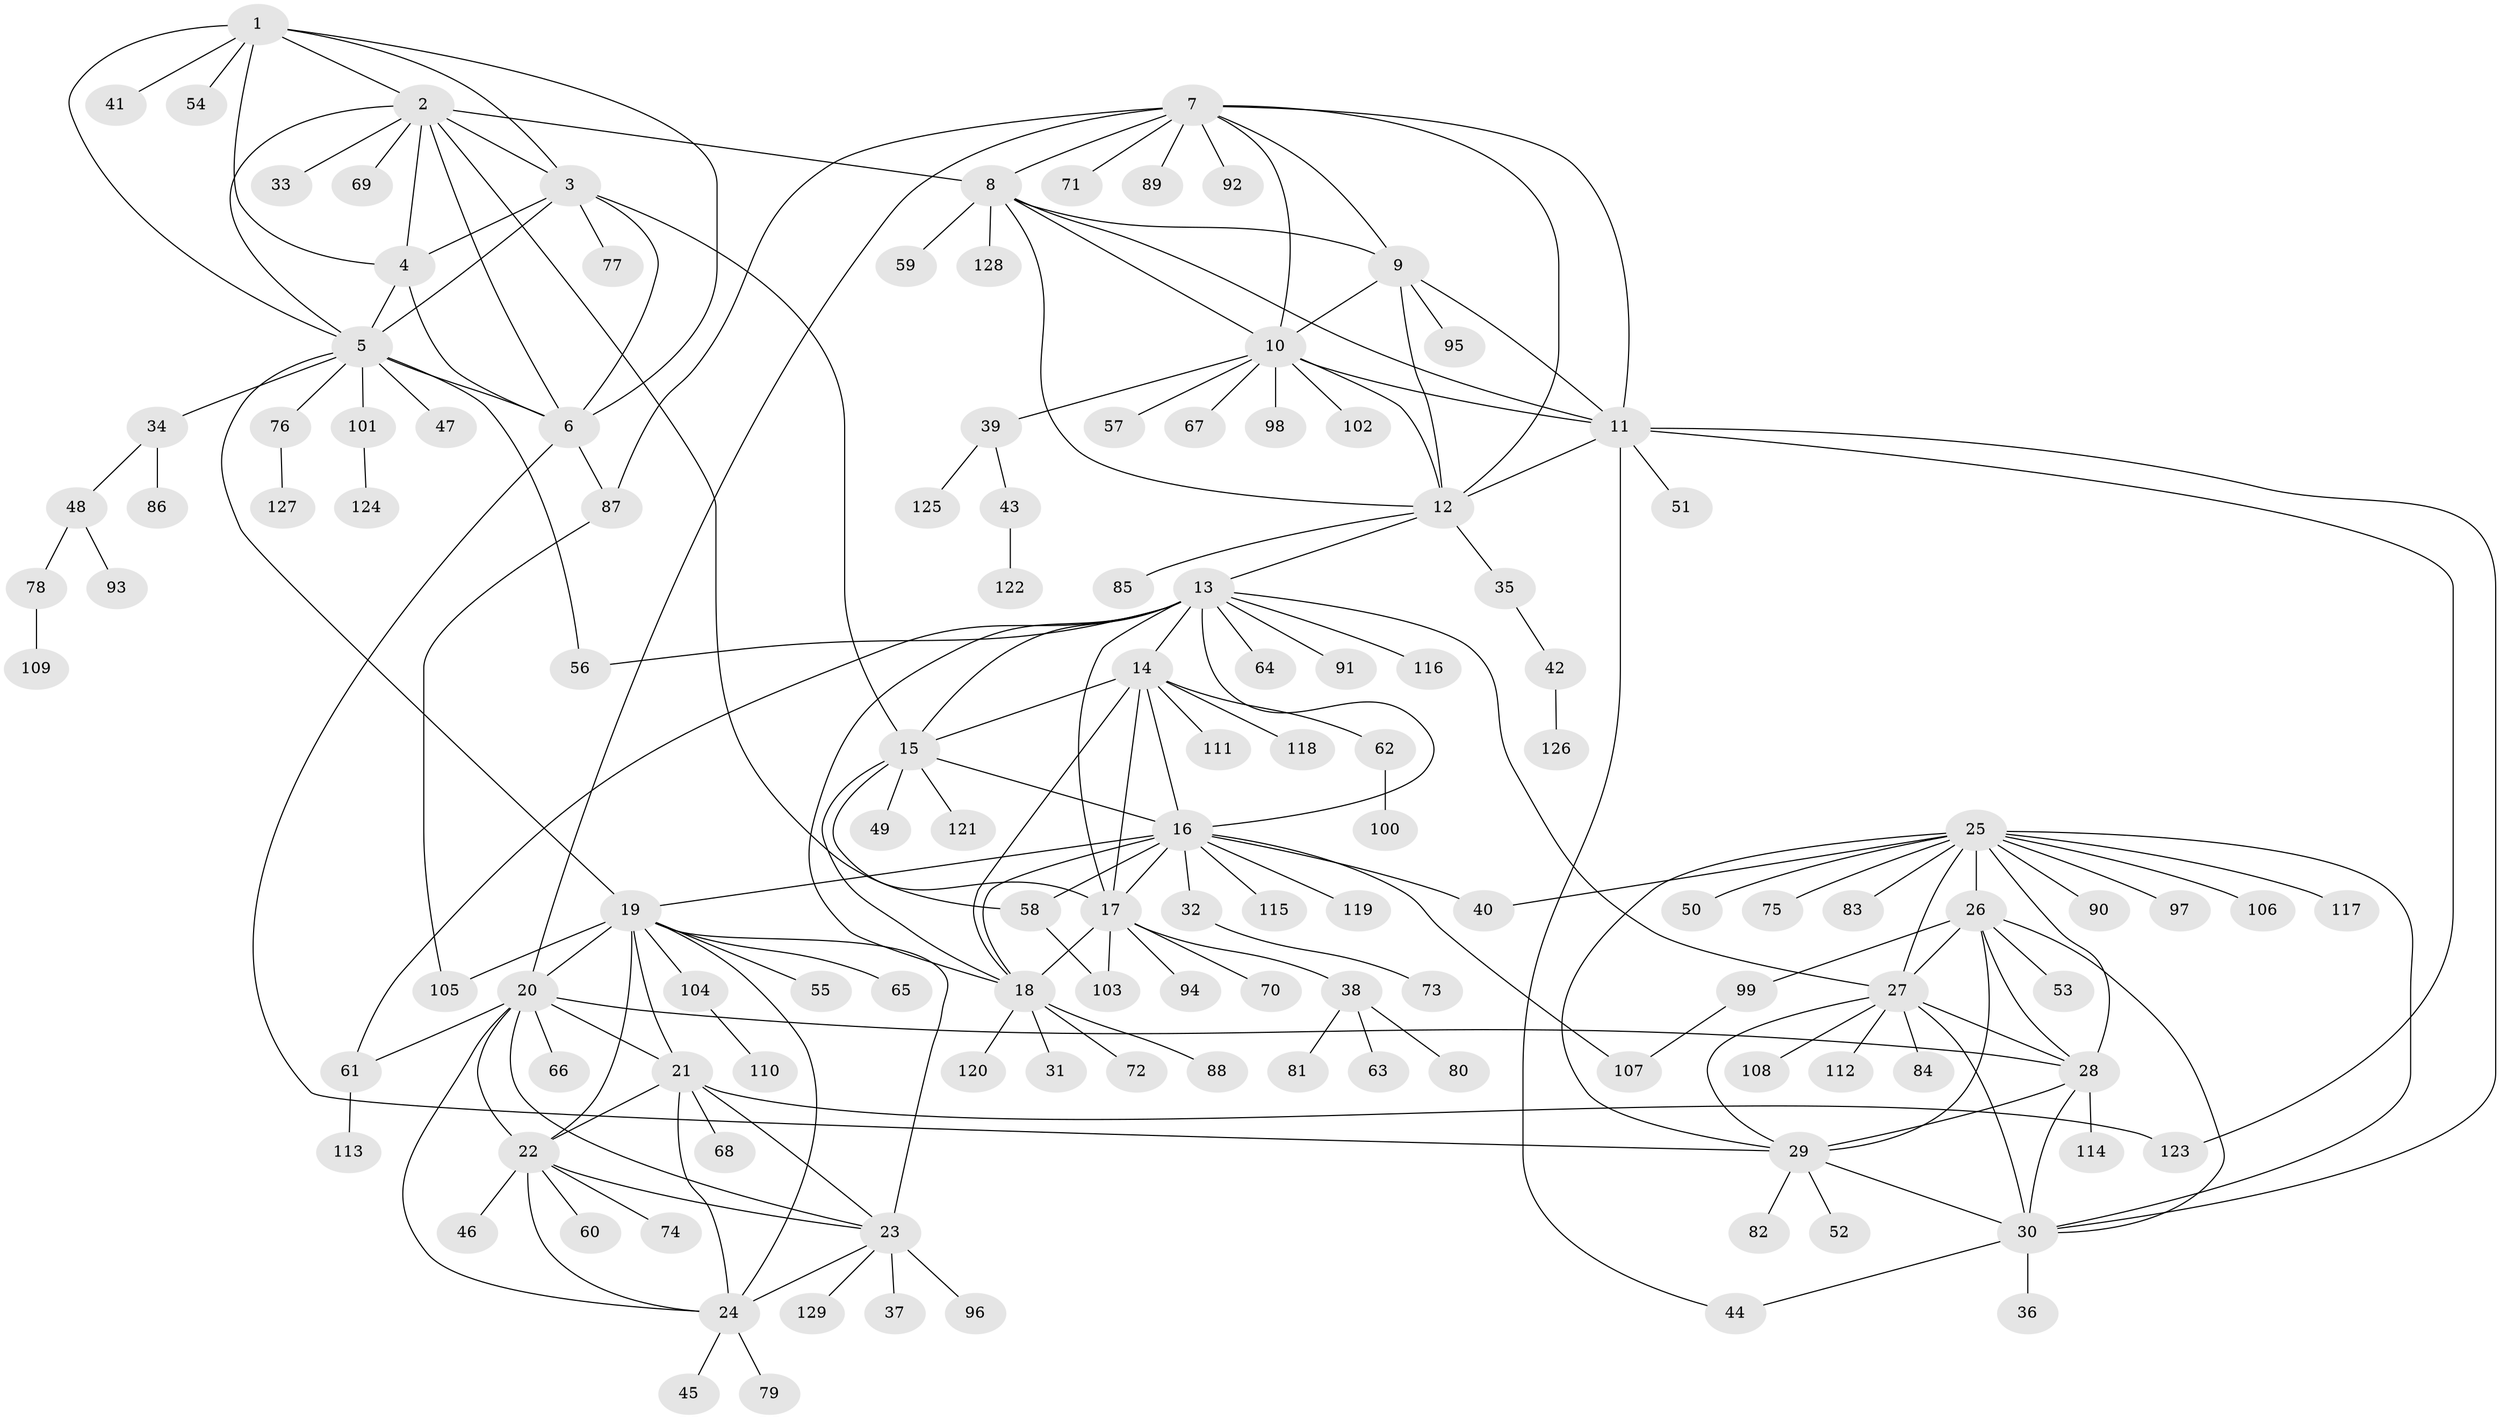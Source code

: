 // coarse degree distribution, {6: 0.044444444444444446, 12: 0.03333333333333333, 4: 0.011111111111111112, 9: 0.022222222222222223, 8: 0.03333333333333333, 1: 0.7666666666666667, 13: 0.011111111111111112, 2: 0.05555555555555555, 15: 0.011111111111111112, 3: 0.011111111111111112}
// Generated by graph-tools (version 1.1) at 2025/57/03/04/25 21:57:21]
// undirected, 129 vertices, 194 edges
graph export_dot {
graph [start="1"]
  node [color=gray90,style=filled];
  1;
  2;
  3;
  4;
  5;
  6;
  7;
  8;
  9;
  10;
  11;
  12;
  13;
  14;
  15;
  16;
  17;
  18;
  19;
  20;
  21;
  22;
  23;
  24;
  25;
  26;
  27;
  28;
  29;
  30;
  31;
  32;
  33;
  34;
  35;
  36;
  37;
  38;
  39;
  40;
  41;
  42;
  43;
  44;
  45;
  46;
  47;
  48;
  49;
  50;
  51;
  52;
  53;
  54;
  55;
  56;
  57;
  58;
  59;
  60;
  61;
  62;
  63;
  64;
  65;
  66;
  67;
  68;
  69;
  70;
  71;
  72;
  73;
  74;
  75;
  76;
  77;
  78;
  79;
  80;
  81;
  82;
  83;
  84;
  85;
  86;
  87;
  88;
  89;
  90;
  91;
  92;
  93;
  94;
  95;
  96;
  97;
  98;
  99;
  100;
  101;
  102;
  103;
  104;
  105;
  106;
  107;
  108;
  109;
  110;
  111;
  112;
  113;
  114;
  115;
  116;
  117;
  118;
  119;
  120;
  121;
  122;
  123;
  124;
  125;
  126;
  127;
  128;
  129;
  1 -- 2;
  1 -- 3;
  1 -- 4;
  1 -- 5;
  1 -- 6;
  1 -- 41;
  1 -- 54;
  2 -- 3;
  2 -- 4;
  2 -- 5;
  2 -- 6;
  2 -- 8;
  2 -- 33;
  2 -- 58;
  2 -- 69;
  3 -- 4;
  3 -- 5;
  3 -- 6;
  3 -- 15;
  3 -- 77;
  4 -- 5;
  4 -- 6;
  5 -- 6;
  5 -- 19;
  5 -- 34;
  5 -- 47;
  5 -- 56;
  5 -- 76;
  5 -- 101;
  6 -- 29;
  6 -- 87;
  7 -- 8;
  7 -- 9;
  7 -- 10;
  7 -- 11;
  7 -- 12;
  7 -- 20;
  7 -- 71;
  7 -- 87;
  7 -- 89;
  7 -- 92;
  8 -- 9;
  8 -- 10;
  8 -- 11;
  8 -- 12;
  8 -- 59;
  8 -- 128;
  9 -- 10;
  9 -- 11;
  9 -- 12;
  9 -- 95;
  10 -- 11;
  10 -- 12;
  10 -- 39;
  10 -- 57;
  10 -- 67;
  10 -- 98;
  10 -- 102;
  11 -- 12;
  11 -- 30;
  11 -- 44;
  11 -- 51;
  11 -- 123;
  12 -- 13;
  12 -- 35;
  12 -- 85;
  13 -- 14;
  13 -- 15;
  13 -- 16;
  13 -- 17;
  13 -- 18;
  13 -- 27;
  13 -- 56;
  13 -- 61;
  13 -- 64;
  13 -- 91;
  13 -- 116;
  14 -- 15;
  14 -- 16;
  14 -- 17;
  14 -- 18;
  14 -- 62;
  14 -- 111;
  14 -- 118;
  15 -- 16;
  15 -- 17;
  15 -- 18;
  15 -- 49;
  15 -- 121;
  16 -- 17;
  16 -- 18;
  16 -- 19;
  16 -- 32;
  16 -- 40;
  16 -- 58;
  16 -- 107;
  16 -- 115;
  16 -- 119;
  17 -- 18;
  17 -- 38;
  17 -- 70;
  17 -- 94;
  17 -- 103;
  18 -- 31;
  18 -- 72;
  18 -- 88;
  18 -- 120;
  19 -- 20;
  19 -- 21;
  19 -- 22;
  19 -- 23;
  19 -- 24;
  19 -- 55;
  19 -- 65;
  19 -- 104;
  19 -- 105;
  20 -- 21;
  20 -- 22;
  20 -- 23;
  20 -- 24;
  20 -- 28;
  20 -- 61;
  20 -- 66;
  21 -- 22;
  21 -- 23;
  21 -- 24;
  21 -- 68;
  21 -- 123;
  22 -- 23;
  22 -- 24;
  22 -- 46;
  22 -- 60;
  22 -- 74;
  23 -- 24;
  23 -- 37;
  23 -- 96;
  23 -- 129;
  24 -- 45;
  24 -- 79;
  25 -- 26;
  25 -- 27;
  25 -- 28;
  25 -- 29;
  25 -- 30;
  25 -- 40;
  25 -- 50;
  25 -- 75;
  25 -- 83;
  25 -- 90;
  25 -- 97;
  25 -- 106;
  25 -- 117;
  26 -- 27;
  26 -- 28;
  26 -- 29;
  26 -- 30;
  26 -- 53;
  26 -- 99;
  27 -- 28;
  27 -- 29;
  27 -- 30;
  27 -- 84;
  27 -- 108;
  27 -- 112;
  28 -- 29;
  28 -- 30;
  28 -- 114;
  29 -- 30;
  29 -- 52;
  29 -- 82;
  30 -- 36;
  30 -- 44;
  32 -- 73;
  34 -- 48;
  34 -- 86;
  35 -- 42;
  38 -- 63;
  38 -- 80;
  38 -- 81;
  39 -- 43;
  39 -- 125;
  42 -- 126;
  43 -- 122;
  48 -- 78;
  48 -- 93;
  58 -- 103;
  61 -- 113;
  62 -- 100;
  76 -- 127;
  78 -- 109;
  87 -- 105;
  99 -- 107;
  101 -- 124;
  104 -- 110;
}
